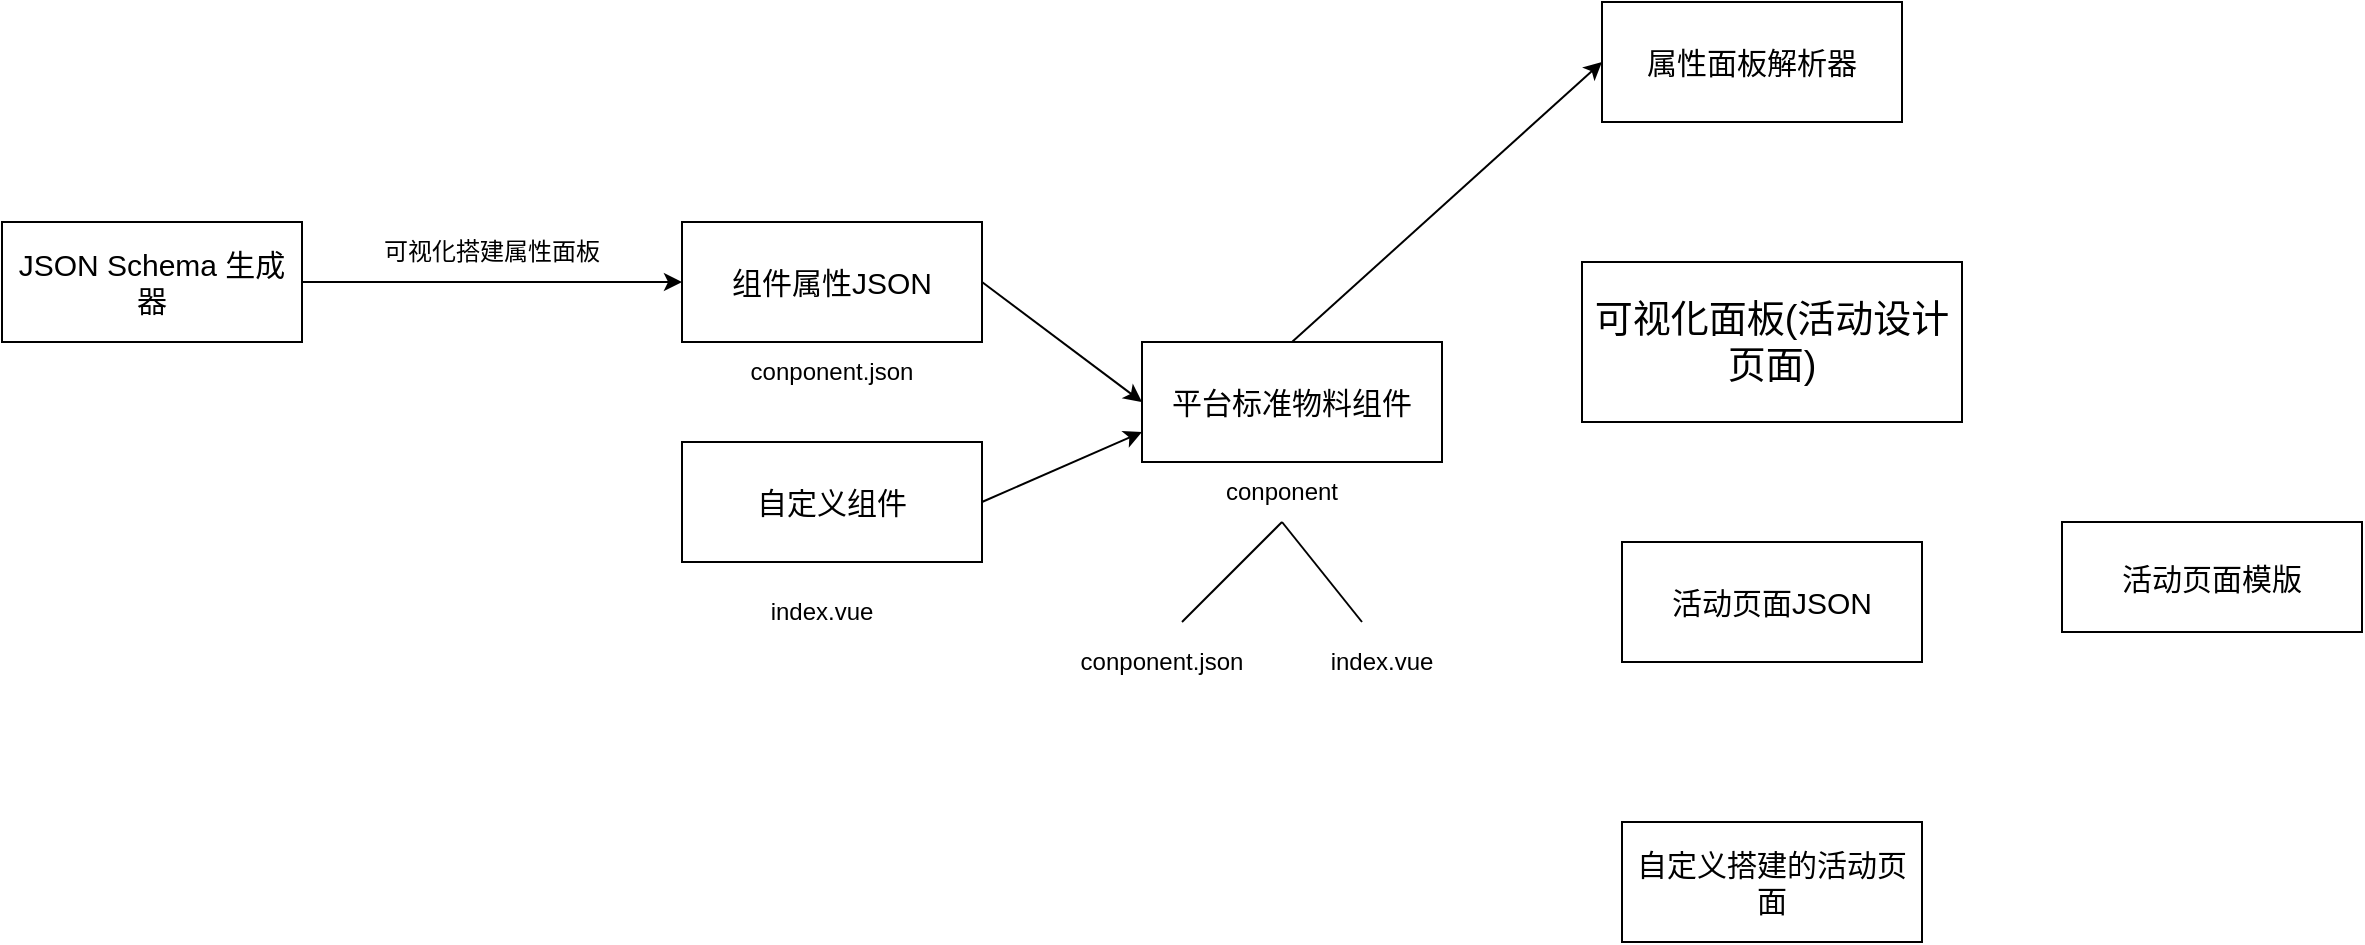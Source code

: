 <mxfile version="24.7.7">
  <diagram name="第 1 页" id="ZnQBzVFdhI4roqcr7S9G">
    <mxGraphModel dx="2074" dy="1145" grid="1" gridSize="10" guides="1" tooltips="1" connect="1" arrows="1" fold="1" page="1" pageScale="1" pageWidth="827" pageHeight="1169" math="0" shadow="0">
      <root>
        <mxCell id="0" />
        <mxCell id="1" parent="0" />
        <mxCell id="eEm-LmAnYxr54y11vq96-10" style="edgeStyle=orthogonalEdgeStyle;rounded=0;orthogonalLoop=1;jettySize=auto;html=1;exitX=1;exitY=0.5;exitDx=0;exitDy=0;fontSize=15;" edge="1" parent="1" source="eEm-LmAnYxr54y11vq96-1" target="eEm-LmAnYxr54y11vq96-2">
          <mxGeometry relative="1" as="geometry" />
        </mxCell>
        <mxCell id="eEm-LmAnYxr54y11vq96-1" value="JSON Schema 生成器" style="rounded=0;whiteSpace=wrap;html=1;fontSize=15;" vertex="1" parent="1">
          <mxGeometry x="50" y="360" width="150" height="60" as="geometry" />
        </mxCell>
        <mxCell id="eEm-LmAnYxr54y11vq96-2" value="组件属性JSON" style="rounded=0;whiteSpace=wrap;html=1;fontSize=15;" vertex="1" parent="1">
          <mxGeometry x="390" y="360" width="150" height="60" as="geometry" />
        </mxCell>
        <mxCell id="eEm-LmAnYxr54y11vq96-3" value="自定义组件" style="rounded=0;whiteSpace=wrap;html=1;fontSize=15;" vertex="1" parent="1">
          <mxGeometry x="390" y="470" width="150" height="60" as="geometry" />
        </mxCell>
        <mxCell id="eEm-LmAnYxr54y11vq96-4" value="平台标准物料组件" style="rounded=0;whiteSpace=wrap;html=1;fontSize=15;" vertex="1" parent="1">
          <mxGeometry x="620" y="420" width="150" height="60" as="geometry" />
        </mxCell>
        <mxCell id="eEm-LmAnYxr54y11vq96-5" value="属性面板解析器" style="rounded=0;whiteSpace=wrap;html=1;fontSize=15;" vertex="1" parent="1">
          <mxGeometry x="850" y="250" width="150" height="60" as="geometry" />
        </mxCell>
        <mxCell id="eEm-LmAnYxr54y11vq96-6" value="可视化面板(活动设计页面)" style="rounded=0;whiteSpace=wrap;html=1;fontSize=19;" vertex="1" parent="1">
          <mxGeometry x="840" y="380" width="190" height="80" as="geometry" />
        </mxCell>
        <mxCell id="eEm-LmAnYxr54y11vq96-7" value="活动页面JSON" style="rounded=0;whiteSpace=wrap;html=1;fontSize=15;" vertex="1" parent="1">
          <mxGeometry x="860" y="520" width="150" height="60" as="geometry" />
        </mxCell>
        <mxCell id="eEm-LmAnYxr54y11vq96-8" value="自定义搭建的活动页面" style="rounded=0;whiteSpace=wrap;html=1;fontSize=15;" vertex="1" parent="1">
          <mxGeometry x="860" y="660" width="150" height="60" as="geometry" />
        </mxCell>
        <mxCell id="eEm-LmAnYxr54y11vq96-9" value="活动页面模版" style="rounded=0;whiteSpace=wrap;html=1;fontSize=15;" vertex="1" parent="1">
          <mxGeometry x="1080" y="510" width="150" height="55" as="geometry" />
        </mxCell>
        <mxCell id="eEm-LmAnYxr54y11vq96-12" value="" style="endArrow=classic;html=1;rounded=0;exitX=1;exitY=0.5;exitDx=0;exitDy=0;entryX=0;entryY=0.5;entryDx=0;entryDy=0;" edge="1" parent="1" source="eEm-LmAnYxr54y11vq96-2" target="eEm-LmAnYxr54y11vq96-4">
          <mxGeometry width="50" height="50" relative="1" as="geometry">
            <mxPoint x="390" y="610" as="sourcePoint" />
            <mxPoint x="440" y="560" as="targetPoint" />
          </mxGeometry>
        </mxCell>
        <mxCell id="eEm-LmAnYxr54y11vq96-13" value="" style="endArrow=classic;html=1;rounded=0;exitX=1;exitY=0.5;exitDx=0;exitDy=0;entryX=0;entryY=0.75;entryDx=0;entryDy=0;" edge="1" parent="1" source="eEm-LmAnYxr54y11vq96-3" target="eEm-LmAnYxr54y11vq96-4">
          <mxGeometry width="50" height="50" relative="1" as="geometry">
            <mxPoint x="550" y="400" as="sourcePoint" />
            <mxPoint x="630" y="460" as="targetPoint" />
          </mxGeometry>
        </mxCell>
        <mxCell id="eEm-LmAnYxr54y11vq96-14" value="" style="endArrow=classic;html=1;rounded=0;exitX=0.5;exitY=0;exitDx=0;exitDy=0;entryX=0;entryY=0.5;entryDx=0;entryDy=0;" edge="1" parent="1" source="eEm-LmAnYxr54y11vq96-4" target="eEm-LmAnYxr54y11vq96-5">
          <mxGeometry width="50" height="50" relative="1" as="geometry">
            <mxPoint x="550" y="510" as="sourcePoint" />
            <mxPoint x="630" y="475" as="targetPoint" />
          </mxGeometry>
        </mxCell>
        <mxCell id="eEm-LmAnYxr54y11vq96-15" value="" style="endArrow=none;html=1;rounded=0;entryX=0.5;entryY=1;entryDx=0;entryDy=0;" edge="1" parent="1" target="eEm-LmAnYxr54y11vq96-20">
          <mxGeometry width="50" height="50" relative="1" as="geometry">
            <mxPoint x="640" y="560" as="sourcePoint" />
            <mxPoint x="660" y="512.5" as="targetPoint" />
          </mxGeometry>
        </mxCell>
        <mxCell id="eEm-LmAnYxr54y11vq96-16" value="可视化搭建属性面板" style="text;html=1;align=center;verticalAlign=middle;whiteSpace=wrap;rounded=0;" vertex="1" parent="1">
          <mxGeometry x="240" y="360" width="110" height="30" as="geometry" />
        </mxCell>
        <mxCell id="eEm-LmAnYxr54y11vq96-18" value="conponent.json" style="text;html=1;align=center;verticalAlign=middle;whiteSpace=wrap;rounded=0;" vertex="1" parent="1">
          <mxGeometry x="435" y="420" width="60" height="30" as="geometry" />
        </mxCell>
        <mxCell id="eEm-LmAnYxr54y11vq96-19" value="index.vue" style="text;html=1;align=center;verticalAlign=middle;whiteSpace=wrap;rounded=0;" vertex="1" parent="1">
          <mxGeometry x="430" y="540" width="60" height="30" as="geometry" />
        </mxCell>
        <mxCell id="eEm-LmAnYxr54y11vq96-20" value="conponent" style="text;html=1;align=center;verticalAlign=middle;whiteSpace=wrap;rounded=0;" vertex="1" parent="1">
          <mxGeometry x="660" y="480" width="60" height="30" as="geometry" />
        </mxCell>
        <mxCell id="eEm-LmAnYxr54y11vq96-21" value="" style="endArrow=none;html=1;rounded=0;entryX=0.5;entryY=1;entryDx=0;entryDy=0;" edge="1" parent="1" target="eEm-LmAnYxr54y11vq96-20">
          <mxGeometry width="50" height="50" relative="1" as="geometry">
            <mxPoint x="730" y="560" as="sourcePoint" />
            <mxPoint x="680" y="520" as="targetPoint" />
          </mxGeometry>
        </mxCell>
        <mxCell id="eEm-LmAnYxr54y11vq96-22" value="conponent.json" style="text;html=1;align=center;verticalAlign=middle;whiteSpace=wrap;rounded=0;" vertex="1" parent="1">
          <mxGeometry x="600" y="565" width="60" height="30" as="geometry" />
        </mxCell>
        <mxCell id="eEm-LmAnYxr54y11vq96-23" value="index.vue" style="text;html=1;align=center;verticalAlign=middle;whiteSpace=wrap;rounded=0;" vertex="1" parent="1">
          <mxGeometry x="710" y="565" width="60" height="30" as="geometry" />
        </mxCell>
      </root>
    </mxGraphModel>
  </diagram>
</mxfile>
